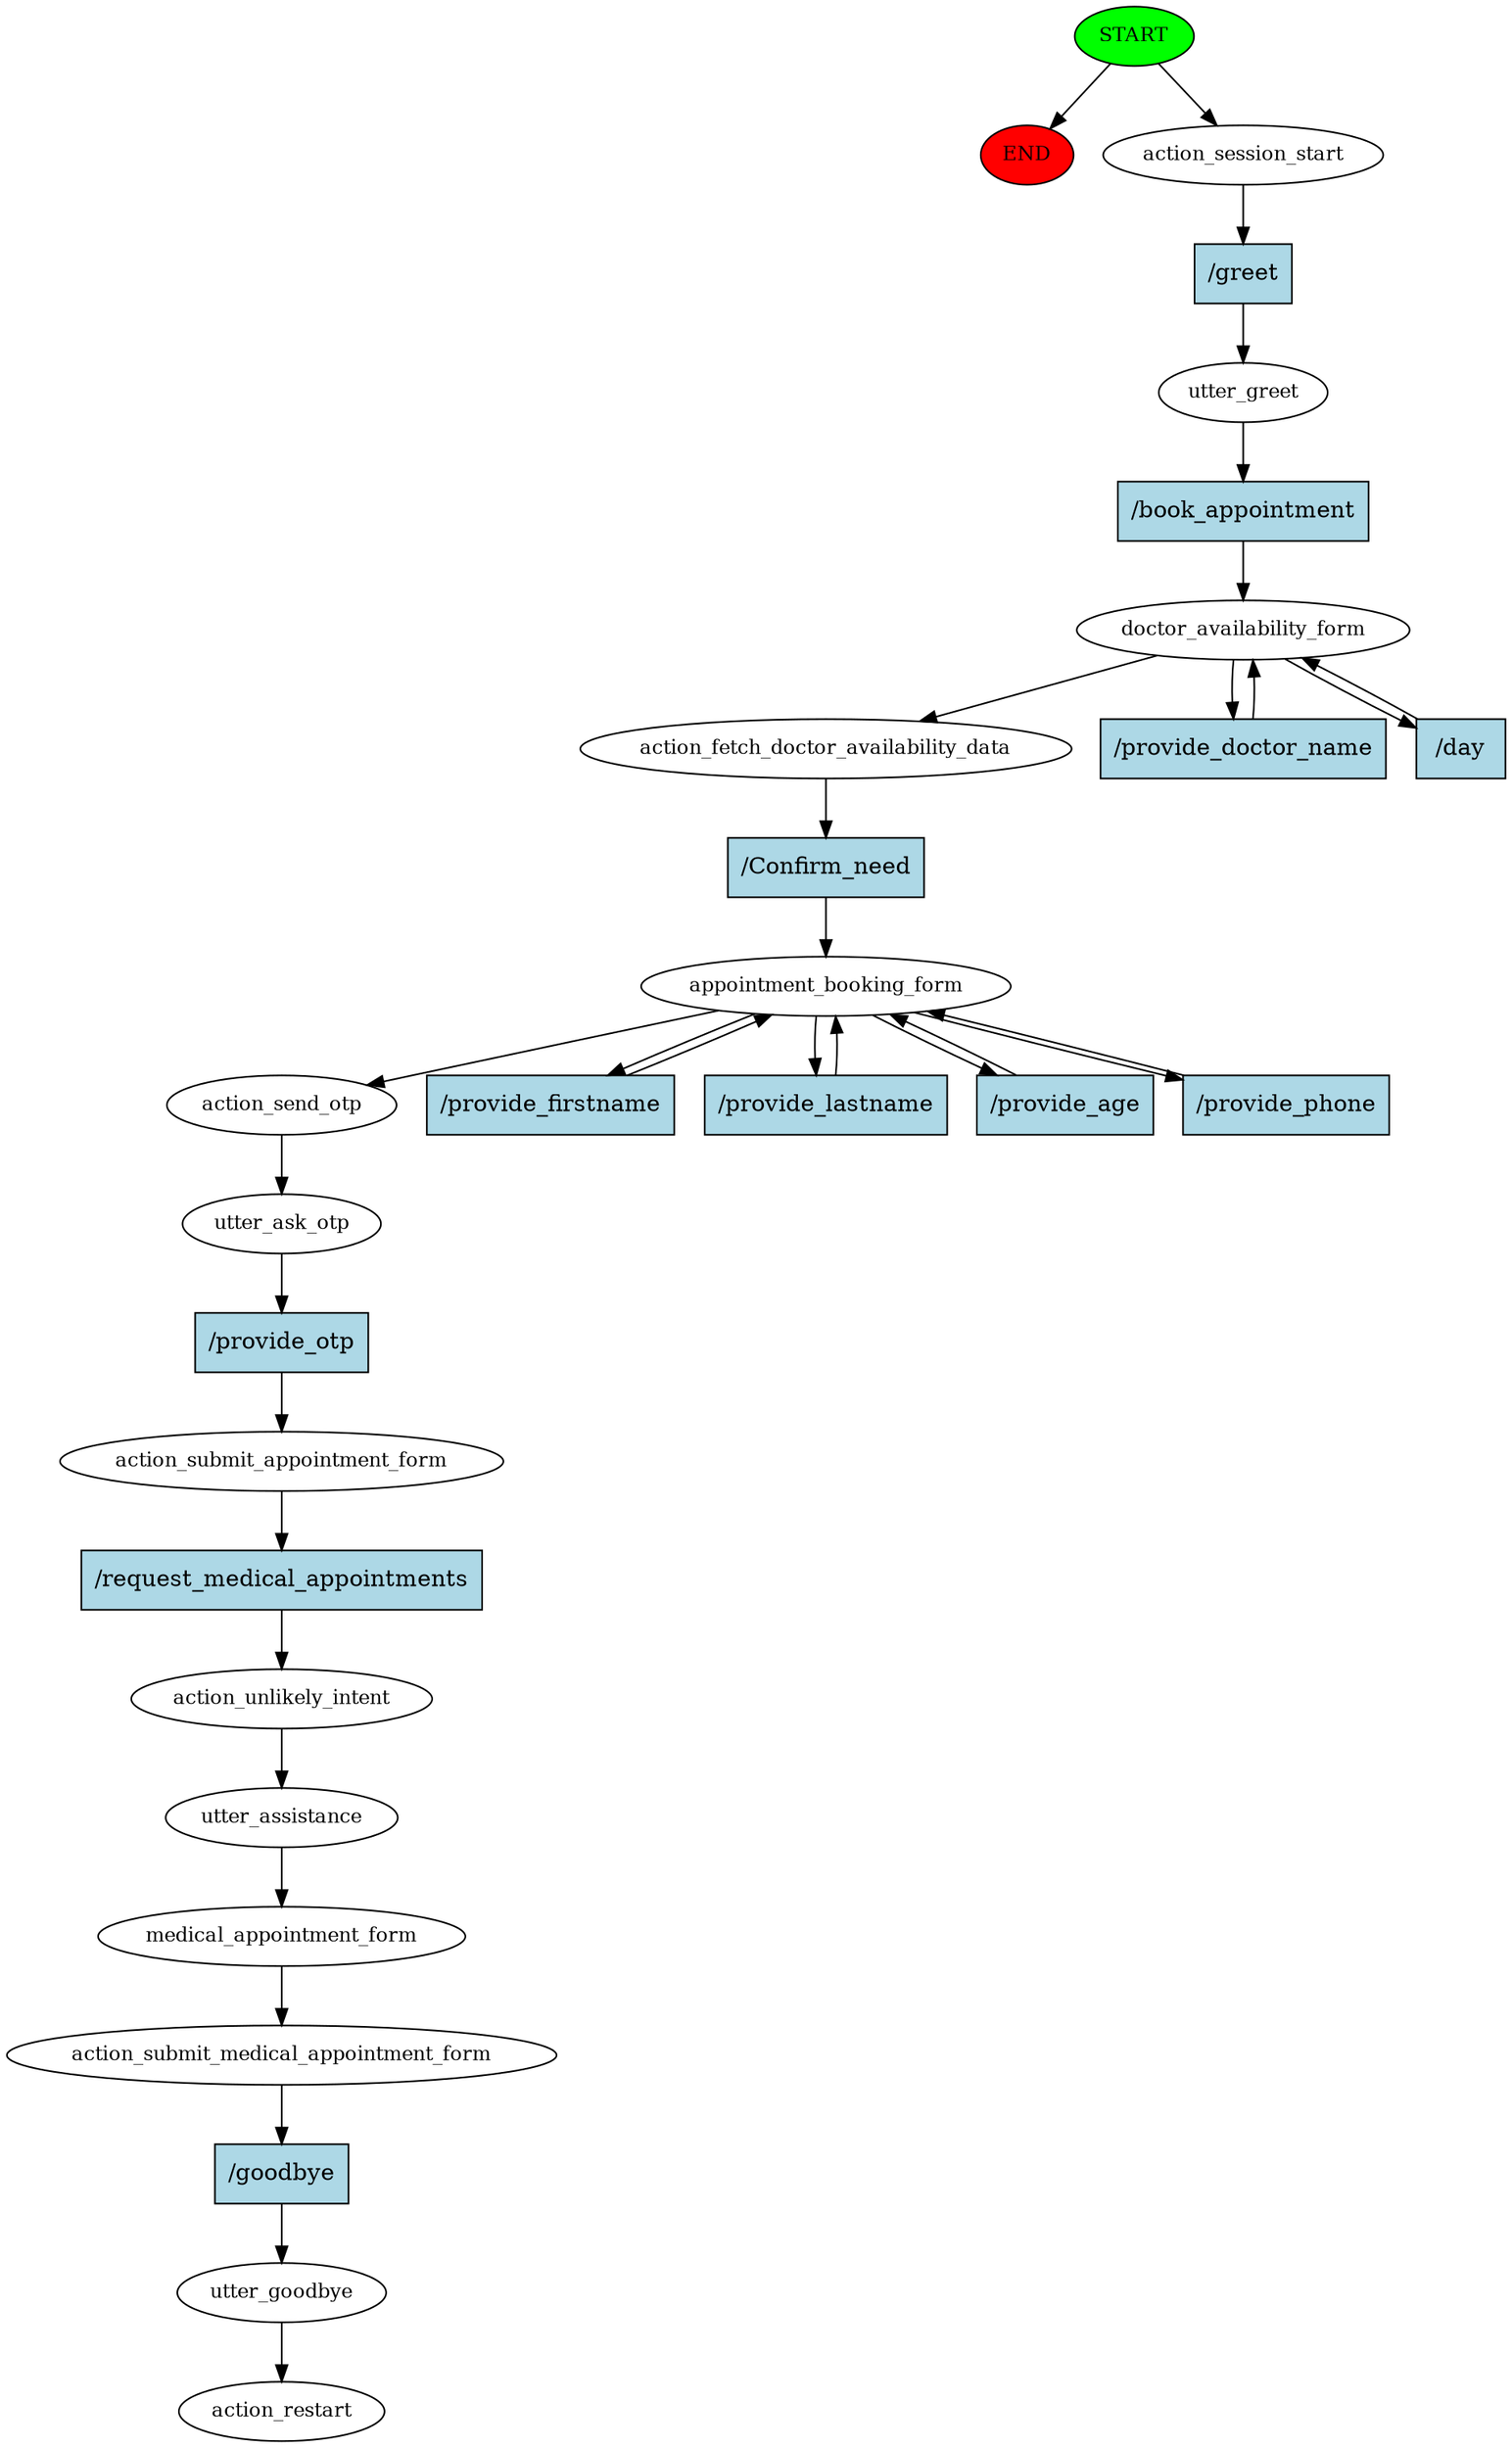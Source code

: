digraph  {
0 [class="start active", fillcolor=green, fontsize=12, label=START, style=filled];
"-1" [class=end, fillcolor=red, fontsize=12, label=END, style=filled];
1 [class=active, fontsize=12, label=action_session_start];
2 [class=active, fontsize=12, label=utter_greet];
3 [class=active, fontsize=12, label=doctor_availability_form];
6 [class=active, fontsize=12, label=action_fetch_doctor_availability_data];
7 [class=active, fontsize=12, label=appointment_booking_form];
12 [class=active, fontsize=12, label=action_send_otp];
13 [class=active, fontsize=12, label=utter_ask_otp];
14 [class=active, fontsize=12, label=action_submit_appointment_form];
15 [class=active, fontsize=12, label=action_unlikely_intent];
16 [class=active, fontsize=12, label=utter_assistance];
17 [class=active, fontsize=12, label=medical_appointment_form];
18 [class=active, fontsize=12, label=action_submit_medical_appointment_form];
19 [class=active, fontsize=12, label=utter_goodbye];
20 [class="dashed active", fontsize=12, label=action_restart];
21 [class="intent active", fillcolor=lightblue, label="/greet", shape=rect, style=filled];
22 [class="intent active", fillcolor=lightblue, label="/book_appointment", shape=rect, style=filled];
23 [class="intent active", fillcolor=lightblue, label="/provide_doctor_name", shape=rect, style=filled];
24 [class="intent active", fillcolor=lightblue, label="/day", shape=rect, style=filled];
25 [class="intent active", fillcolor=lightblue, label="/Confirm_need", shape=rect, style=filled];
26 [class="intent active", fillcolor=lightblue, label="/provide_firstname", shape=rect, style=filled];
27 [class="intent active", fillcolor=lightblue, label="/provide_lastname", shape=rect, style=filled];
28 [class="intent active", fillcolor=lightblue, label="/provide_age", shape=rect, style=filled];
29 [class="intent active", fillcolor=lightblue, label="/provide_phone", shape=rect, style=filled];
30 [class="intent active", fillcolor=lightblue, label="/provide_otp", shape=rect, style=filled];
31 [class="intent active", fillcolor=lightblue, label="/request_medical_appointments", shape=rect, style=filled];
32 [class="intent active", fillcolor=lightblue, label="/goodbye", shape=rect, style=filled];
0 -> "-1"  [class="", key=NONE, label=""];
0 -> 1  [class=active, key=NONE, label=""];
1 -> 21  [class=active, key=0];
2 -> 22  [class=active, key=0];
3 -> 6  [class=active, key=NONE, label=""];
3 -> 23  [class=active, key=0];
3 -> 24  [class=active, key=0];
6 -> 25  [class=active, key=0];
7 -> 12  [class=active, key=NONE, label=""];
7 -> 26  [class=active, key=0];
7 -> 27  [class=active, key=0];
7 -> 28  [class=active, key=0];
7 -> 29  [class=active, key=0];
12 -> 13  [class=active, key=NONE, label=""];
13 -> 30  [class=active, key=0];
14 -> 31  [class=active, key=0];
15 -> 16  [class=active, key=NONE, label=""];
16 -> 17  [class=active, key=NONE, label=""];
17 -> 18  [class=active, key=NONE, label=""];
18 -> 32  [class=active, key=0];
19 -> 20  [class=active, key=NONE, label=""];
21 -> 2  [class=active, key=0];
22 -> 3  [class=active, key=0];
23 -> 3  [class=active, key=0];
24 -> 3  [class=active, key=0];
25 -> 7  [class=active, key=0];
26 -> 7  [class=active, key=0];
27 -> 7  [class=active, key=0];
28 -> 7  [class=active, key=0];
29 -> 7  [class=active, key=0];
30 -> 14  [class=active, key=0];
31 -> 15  [class=active, key=0];
32 -> 19  [class=active, key=0];
}
